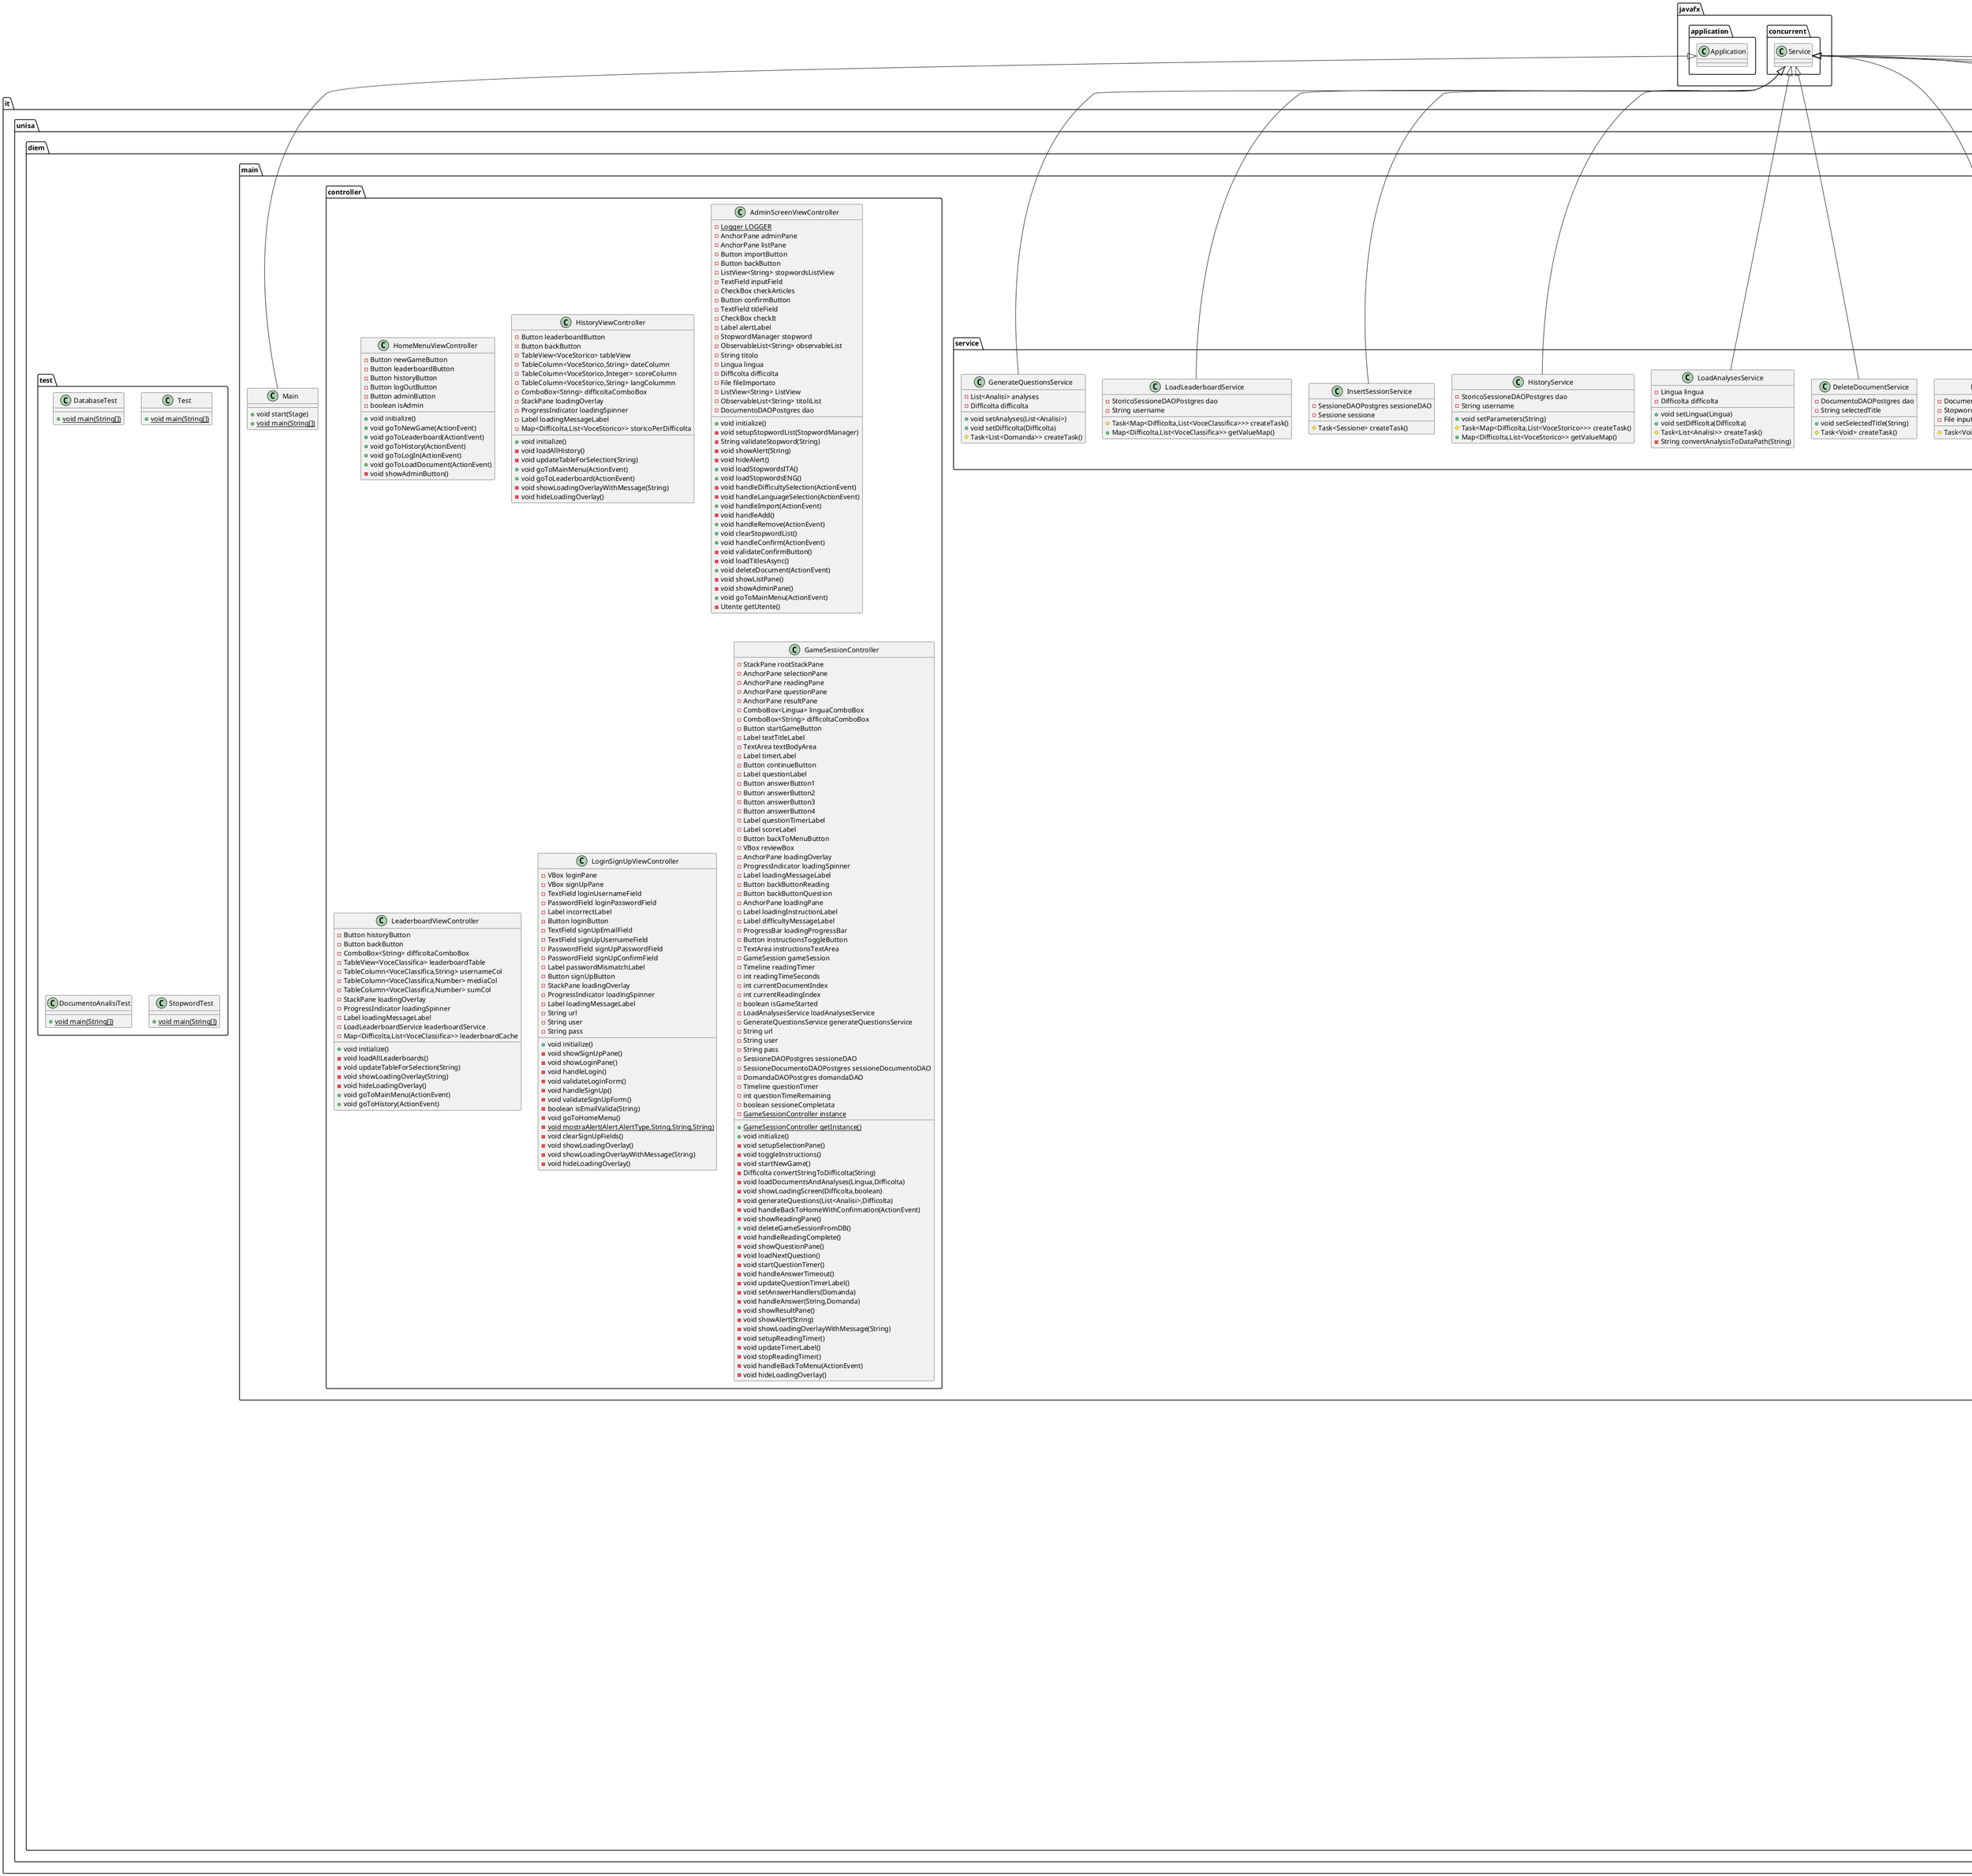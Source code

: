 @startuml
class it.unisa.diem.model.gestione.sessione.DomandaFactory {
~ List<Domanda> listaDomande
~ List<Analisi> listaAnalisi
+ List<Domanda> generaDomande(Difficolta)
- Domanda generaDomandaFrequenza()
- Domanda generaDomandaConfronto()
- Domanda generaDomandaAssociazione()
- Domanda generaDomandaAssenza()
}


class it.unisa.diem.utility.SessionManager {
- {static} SessionManager instance
- Utente utenteLoggato
+ {static} SessionManager getInstance()
+ void login(Utente)
+ Utente getUtenteLoggato()
+ void logout()
+ boolean isLoggedIn()
}


class it.unisa.diem.dao.postgres.StoricoSessioneDAOPostgres {
- String url
- String user
- String pass
- SessioneDAOPostgres sessioneDAO
- UtenteDAOPostgres utenteDAO
+ SessioneDAOPostgres getSessioneDAO()
+ List<StoricoSessione> selectByUser(String)
+ Optional<StoricoSessione> selectById(long)
+ List<StoricoSessione> selectAll()
+ List<VoceStorico> selectByLastSessions(String,Difficolta)
+ List<VoceClassifica> selectByTopRanking(Difficolta)
- VoceClassifica getLeaderboard(ResultSet)
- StoricoSessione getSessionHistory(ResultSet)
- Sessione getSession(long)
- VoceStorico getLastSessions(ResultSet)
}


class it.unisa.diem.exceptions.DeleteException {
}
interface it.unisa.diem.dao.interfacce.SessioneDocumentoDAO {
~ List<Documento> selectDocumentsBySession(long)
}

class it.unisa.diem.model.gestione.analisi.Documento {
- String titolo
- Lingua lingua
- Difficolta difficolta
- String path
- List<String> testo
+ String getTitolo()
+ Lingua getLingua()
+ String getPath()
+ void setPath(String)
+ Difficolta getDifficolta()
+ List<String> getTesto()
+ void convertiTxtToBin(File)
+ {static} Documento leggiDocumento(String)
- {static} void getAttributes(String,Documento)
+ void eliminaDocumento()
+ String toString()
}


class it.unisa.diem.main.service.LoginService {
- String username
- String password
- UtenteDAOPostgres utentePostgres
# Task<Utente> createTask()
}


class it.unisa.diem.main.service.LoadTitlesService {
- DocumentoDAOPostgres dao
# Task<List<String>> createTask()
}


class it.unisa.diem.main.service.InsertQuestionsService {
- DomandaDAOPostgres domandaDAO
- List<Domanda> domande
# Task<Boolean> createTask()
}


enum it.unisa.diem.utility.TipoDomanda {
+  FREQUENZA
+  CONFRONTO
+  ASSOCIAZIONE
+  ASSENZA
}

class it.unisa.diem.test.DatabaseTest {
+ {static} void main(String[])
}

class it.unisa.diem.model.gestione.sessione.Sessione {
- long id
- Utente utente
- boolean completato
- LocalDateTime inizio
- int punteggio
+ Utente getUtente()
+ LocalDateTime getInizio()
+ long getId()
+ int getPunteggio()
+ void setId(long)
+ void setPunteggio(int)
+ boolean isCompletato()
+ void setCompletato(boolean)
+ boolean equals(Object)
+ int hashCode()
}


interface it.unisa.diem.dao.interfacce.AnalisiDAO {
~ Optional<Analisi> selectAnalisiByTitle(String)
~ void insert(Analisi)
~ void delete(Analisi)
}

class it.unisa.diem.main.controller.HomeMenuViewController {
- Button newGameButton
- Button leaderboardButton
- Button historyButton
- Button logOutButton
- Button adminButton
- boolean isAdmin
+ void initialize()
+ void goToNewGame(ActionEvent)
+ void goToLeaderboard(ActionEvent)
+ void goToHistory(ActionEvent)
+ void goToLogIn(ActionEvent)
+ void goToLoadDocument(ActionEvent)
- void showAdminButton()
}


class it.unisa.diem.model.gestione.classifica.VoceClassifica {
- String username
- double mediaPunteggio
- int sommaPunteggio
+ String getUsername()
+ int getSommaPunteggio()
+ double getMediaPunteggio()
}


class it.unisa.diem.model.gestione.sessione.SessioneDocumento {
- long idSessione
- String nomeDocumento
+ long getIdSessione()
+ String getNomeDocumento()
+ boolean equals(Object)
+ int hashCode()
}


class it.unisa.diem.test.Test {
+ {static} void main(String[])
}

interface it.unisa.diem.dao.interfacce.StoricoSessioneDAO {
~ List<StoricoSessione> selectByUser(String)
}

interface it.unisa.diem.dao.interfacce.UtenteDAO {
~ boolean emailAlreadyExists(String)
~ boolean usernameAlreadyExists(String)
~ Optional<Utente> selectByUsername(String)
~ void update(String,Utente)
}

class it.unisa.diem.model.gestione.analisi.stopword.StopwordITA {
# String[] getArticoli()
# String[] getPreposizioni()
# String[] getPronomi()
# String[] getVerbiAvere()
# String[] getVerbiEssere()
# String[] getConnettiviCongiunzioni()
}

class it.unisa.diem.main.controller.HistoryViewController {
- Button leaderboardButton
- Button backButton
- TableView<VoceStorico> tableView
- TableColumn<VoceStorico,String> dateColumn
- TableColumn<VoceStorico,Integer> scoreColumn
- TableColumn<VoceStorico,String> langColummn
- ComboBox<String> difficoltaComboBox
- StackPane loadingOverlay
- ProgressIndicator loadingSpinner
- Label loadingMessageLabel
- Map<Difficolta,List<VoceStorico>> storicoPerDifficolta
+ void initialize()
- void loadAllHistory()
- void updateTableForSelection(String)
+ void goToMainMenu(ActionEvent)
+ void goToLeaderboard(ActionEvent)
- void showLoadingOverlayWithMessage(String)
- void hideLoadingOverlay()
}


class it.unisa.diem.utility.CryptoAlphabet {
+ {static} String alphabet
- {static} String alfabeto_cifrato
+ {static} String cripta(String)
+ {static} String decripta(String)
}


abstract class it.unisa.diem.model.gestione.analisi.stopword.StopwordManager {
- Documento documento
# Set<String> parole
+ Documento getDocumento()
+ void aggiungi(String)
+ List<String> getParole()
+ void rimuovi(String)
+ void modifica(String,String)
+ void caricaStopword(boolean,boolean,boolean,boolean,boolean,boolean)
- void aggiungiArray(String[])
# {abstract}String[] getArticoli()
# {abstract}String[] getPreposizioni()
# {abstract}String[] getPronomi()
# {abstract}String[] getVerbiAvere()
# {abstract}String[] getVerbiEssere()
# {abstract}String[] getConnettiviCongiunzioni()
+ String[] getPunteggiatura()
+ void clear()
+ String toString()
}


class it.unisa.diem.model.gestione.analisi.stopword.StopwordENG {
# String[] getArticoli()
# String[] getPreposizioni()
# String[] getPronomi()
# String[] getVerbiAvere()
# String[] getVerbiEssere()
# String[] getConnettiviCongiunzioni()
}

class it.unisa.diem.utility.AlertUtils {
+ {static} void mostraAlert(Alert.AlertType,String,String,String)
}

interface it.unisa.diem.dao.interfacce.NotEditableDAO {
~ List<T> selectAll()
~ void insert(T)
~ void delete(T)
}

class it.unisa.diem.model.gestione.sessione.VoceStorico {
- LocalDateTime dataFine
- int punteggio
- Lingua lingua
+ LocalDateTime getDataFine()
+ int getPunteggio()
+ Lingua getLingua()
}


class it.unisa.diem.dao.postgres.DocumentoDAOPostgres {
- String url
- String user
- String pass
+ Optional<Documento> selectByTitle(String)
+ List<Documento> selectAll()
+ List<String> selectAllTitles()
+ List<String> selectTitlesByLangAndDif(Lingua,Difficolta)
+ void insert(Documento)
+ void delete(Documento)
- Documento getDocument(ResultSet)
- void setDocumentForInsert(PreparedStatement,Documento)
- void setDocumentForDelete(PreparedStatement,Documento)
}


class it.unisa.diem.main.service.SignUpService {
- String email
- String username
- String password
- UtenteDAOPostgres utentePostgres
- boolean emailInUse
- boolean usernameInUse
+ boolean isEmailInUse()
+ boolean isUsernameInUse()
# Task<Boolean> createTask()
}


class it.unisa.diem.main.service.AnalisiService {
- Documento documento
- StopwordManager stopwordManager
- File inputFile
# Task<Void> createTask()
}


class it.unisa.diem.main.service.DeleteDocumentService {
- DocumentoDAOPostgres dao
- String selectedTitle
+ void setSelectedTitle(String)
# Task<Void> createTask()
}


class it.unisa.diem.test.DocumentoAnalisiTest {
+ {static} void main(String[])
}

enum it.unisa.diem.model.gestione.utenti.Ruolo {
+  USER
+  ADMIN
}

class it.unisa.diem.model.gestione.utenti.SicurezzaPassword {
- {static} int ITERATION_COUNT
- {static} int KEY_LENGTH
+ {static} String hashPassword(String,byte[])
+ {static} byte[] generaSalt()
+ {static} boolean verificaPassword(String,String,byte[])
}


class it.unisa.diem.main.controller.AdminScreenViewController {
- {static} Logger LOGGER
- AnchorPane adminPane
- AnchorPane listPane
- Button importButton
- Button backButton
- ListView<String> stopwordsListView
- TextField inputField
- CheckBox checkArticles
- Button confirmButton
- TextField titleField
- CheckBox checkIt
- Label alertLabel
- StopwordManager stopword
- ObservableList<String> observableList
- String titolo
- Lingua lingua
- Difficolta difficolta
- File fileImportato
- ListView<String> ListView
- ObservableList<String> titoliList
- DocumentoDAOPostgres dao
+ void initialize()
- void setupStopwordList(StopwordManager)
- String validateStopword(String)
- void showAlert(String)
- void hideAlert()
+ void loadStopwordsITA()
+ void loadStopwordsENG()
- void handleDifficultySelection(ActionEvent)
- void handleLanguageSelection(ActionEvent)
+ void handleImport(ActionEvent)
- void handleAdd()
+ void handleRemove(ActionEvent)
+ void clearStopwordList()
+ void handleConfirm(ActionEvent)
- void validateConfirmButton()
- void loadTitlesAsync()
+ void deleteDocument(ActionEvent)
- void showListPane()
- void showAdminPane()
+ void goToMainMenu(ActionEvent)
- Utente getUtente()
}


interface it.unisa.diem.dao.interfacce.ReadOnlyDAO {
~ List<T> selectAll()
~ Optional<T> selectById(long)
}

interface it.unisa.diem.dao.interfacce.DAO {
~ List<T> selectAll()
~ void insert(T)
~ void update(T)
~ void delete(T)
}

class it.unisa.diem.main.service.LoadAnalysesService {
- Lingua lingua
- Difficolta difficolta
+ void setLingua(Lingua)
+ void setDifficolta(Difficolta)
# Task<List<Analisi>> createTask()
- String convertAnalysisToDataPath(String)
}


class it.unisa.diem.main.service.HistoryService {
- StoricoSessioneDAOPostgres dao
- String username
+ void setParameters(String)
# Task<Map<Difficolta,List<VoceStorico>>> createTask()
+ Map<Difficolta,List<VoceStorico>> getValueMap()
}


class it.unisa.diem.dao.postgres.DomandaDAOPostgres {
- String url
- String user
- String pass
- SessioneDAOPostgres sessioneDAO
+ Optional<Domanda> selectById(long)
+ List<Domanda> selectAll()
+ void insert(Domanda)
+ void update(Domanda)
+ void delete(Domanda)
- Domanda getQuestion(ResultSet)
- Sessione getSession(long)
- void setQuestionForInsert(PreparedStatement,Domanda)
- void setQuestionForUpdate(PreparedStatement,Domanda)
- void setQuestionForDelete(PreparedStatement,Domanda)
+ void deleteBySessioneId(long)
}


interface it.unisa.diem.dao.interfacce.SessioneDAO {
~ Optional<Sessione> selectByUser(String)
~ Optional<Sessione> selectById(long)
}

class it.unisa.diem.dao.postgres.SessioneDAOPostgres {
- String url
- String user
- String pass
- UtenteDAOPostgres utenteDAO
+ UtenteDAOPostgres getUtenteDAO()
+ Optional<Sessione> selectById(long)
+ Optional<Sessione> selectByUser(String)
+ List<Sessione> selectAll()
+ void insert(Sessione)
+ void update(Sessione)
+ void delete(Sessione)
+ void delete(long)
- Sessione getSession(ResultSet)
- Utente getUser(String)
- void setSessionForInsert(PreparedStatement,Sessione)
- void setSessionForUpdate(PreparedStatement,Sessione)
- void setSessionForDelete(PreparedStatement,Sessione)
}


class it.unisa.diem.main.Main {
+ void start(Stage)
+ {static} void main(String[])
}

class it.unisa.diem.model.gestione.utenti.Utente {
- String username
- String email
- String hashedPassword
- Ruolo ruolo
- byte[] salt
+ String getUsername()
+ void setUsername(String)
+ void setEmail(String)
+ void setHashedPassword(String)
+ void setRuolo(Ruolo)
+ String getEmail()
+ String getHashedPassword()
+ Ruolo getRuolo()
+ byte[] getSalt()
+ boolean equals(Object)
+ String toString()
}


enum it.unisa.diem.model.gestione.analisi.Difficolta {
+  FACILE
+  INTERMEDIO
+  DIFFICILE
}

class it.unisa.diem.test.StopwordTest {
+ {static} void main(String[])
}

class it.unisa.diem.main.service.InsertSessionService {
- SessioneDAOPostgres sessioneDAO
- Sessione sessione
# Task<Sessione> createTask()
}


interface it.unisa.diem.dao.interfacce.DocumentoDAO {
~ Optional<Documento> selectByTitle(String)
~ List<String> selectAllTitles()
~ List<String> selectTitlesByLangAndDif(Lingua,Difficolta)
}

class it.unisa.diem.main.controller.LeaderboardViewController {
- Button historyButton
- Button backButton
- ComboBox<String> difficoltaComboBox
- TableView<VoceClassifica> leaderboardTable
- TableColumn<VoceClassifica,String> usernameCol
- TableColumn<VoceClassifica,Number> mediaCol
- TableColumn<VoceClassifica,Number> sumCol
- StackPane loadingOverlay
- ProgressIndicator loadingSpinner
- Label loadingMessageLabel
- LoadLeaderboardService leaderboardService
- Map<Difficolta,List<VoceClassifica>> leaderboardCache
+ void initialize()
- void loadAllLeaderboards()
- void updateTableForSelection(String)
- void showLoadingOverlay(String)
- void hideLoadingOverlay()
+ void goToMainMenu(ActionEvent)
+ void goToHistory(ActionEvent)
}


class it.unisa.diem.dao.postgres.UtenteDAOPostgres {
- String url
- String user
- String pass
+ boolean emailAlreadyExists(String)
+ boolean usernameAlreadyExists(String)
+ Optional<Utente> selectByUsername(String)
+ List<Utente> selectAll()
+ void insert(Utente)
+ void update(Utente)
+ void update(String,Utente)
+ void delete(Utente)
- Utente getUser(ResultSet)
- void setUserForInsert(PreparedStatement,Utente)
- void setUserForUpdate(PreparedStatement,Utente)
- void setUserForUpdate(PreparedStatement,String,Utente)
- void setUserForDelete(PreparedStatement,Utente)
}


class it.unisa.diem.utility.PropertiesLoader {
- {static} Properties prop
+ {static} void init()
+ {static} String getProperty(String)
}


enum it.unisa.diem.model.gestione.analisi.Lingua {
+  ITA
+  ENG
}

interface it.unisa.diem.dao.interfacce.DomandaDAO {
~ Optional<Domanda> selectById(long)
}

class it.unisa.diem.model.gestione.sessione.GameSession {
- Utente utente
- Lingua lingua
- Difficolta difficolta
- long sessioneId
- List<Analisi> analyses
- List<Domanda> domande
- int currentQuestionIndex
- int score
+ Utente getUtente()
+ Lingua getLingua()
+ Difficolta getDifficolta()
+ List<Analisi> getAnalyses()
+ void setAnalyses(List<Analisi>)
+ List<Domanda> getDomande()
+ void setDomande(List<Domanda>)
+ int getCurrentQuestionIndex()
+ void setCurrentQuestionIndex(int)
+ int getScore()
+ void setScore(int)
+ Domanda getCurrentQuestion()
+ boolean hasNextQuestion()
+ void incrementQuestionIndex()
+ void incrementScore()
+ long getSessioneId()
+ void setSessioneId(long)
}


class it.unisa.diem.utility.SceneLoader {
+ {static} void load(String,Control)
}

class it.unisa.diem.model.gestione.sessione.Domanda {
- long id
- Sessione sessione
- int numeroDomanda
- String testoDomanda
- TipoDomanda tipo
- List<String> opzioni
- String rispostaCorretta
- String rispostaUtente
- int tempoLimiteSecondi
+ String getTestoDomanda()
+ TipoDomanda getTipo()
+ List<String> getOpzioni()
+ String getRispostaCorretta()
+ int getTempoLimiteSecondi()
+ boolean verificaRisposta(String)
+ long getId()
+ Sessione getSessione()
+ int getNumeroDomanda()
+ void setId(long)
+ boolean equals(Object)
+ void setSessione(Sessione)
+ void setNumeroDomanda(int)
+ String getRispostaUtente()
+ void setRispostaUtente(String)
+ int hashCode()
}


class it.unisa.diem.main.controller.LoginSignUpViewController {
- VBox loginPane
- VBox signUpPane
- TextField loginUsernameField
- PasswordField loginPasswordField
- Label incorrectLabel
- Button loginButton
- TextField signUpEmailField
- TextField signUpUsernameField
- PasswordField signUpPasswordField
- PasswordField signUpConfirmField
- Label passwordMismatchLabel
- Button signUpButton
- StackPane loadingOverlay
- ProgressIndicator loadingSpinner
- Label loadingMessageLabel
- String url
- String user
- String pass
+ void initialize()
- void showSignUpPane()
- void showLoginPane()
- void handleLogin()
- void validateLoginForm()
- void handleSignUp()
- void validateSignUpForm()
- boolean isEmailValida(String)
- void goToHomeMenu()
- {static} void mostraAlert(Alert.AlertType,String,String,String)
- void clearSignUpFields()
- void showLoadingOverlay()
- void showLoadingOverlayWithMessage(String)
- void hideLoadingOverlay()
}


class it.unisa.diem.exceptions.DBException {
}
class it.unisa.diem.main.service.LoadLeaderboardService {
- StoricoSessioneDAOPostgres dao
- String username
# Task<Map<Difficolta,List<VoceClassifica>>> createTask()
+ Map<Difficolta,List<VoceClassifica>> getValueMap()
}


class it.unisa.diem.dao.postgres.AnalisiDAOPostgres {
- String url
- String user
- String password
+ Optional<Analisi> selectAnalisiByTitle(String)
+ List<Analisi> selectAll()
+ void insert(Analisi)
+ void delete(Analisi)
- Analisi getAnalisi(ResultSet)
}


class it.unisa.diem.model.gestione.analisi.Analisi {
- Documento documento
- Map<String,Integer> frequenzeTesto
- Lingua linguaAnalisi
- Difficolta difficoltaAnalisi
- String titolo
- StopwordManager stopwordAnalisi
- String pathAnalisi
+ Documento getDocumento()
+ String getTitolo()
+ String getPathAnalisi()
+ Map<String,Integer> getFrequenzeTesto()
- List<String> getWordsDocument()
+ Map<String,Integer> analizza()
+ void caricaAnalisi()
+ {static} Analisi leggiAnalisi(Documento)
- {static} String recuperaAnalisiPath(Documento)
+ void eliminaAnalisi()
+ String toString()
}


class it.unisa.diem.dao.postgres.SessioneDocumentoDAOPostgres {
- String url
- String user
- String pass
+ List<Documento> selectDocumentsBySession(long)
+ List<SessioneDocumento> selectAll()
+ void insert(SessioneDocumento)
+ void delete(SessioneDocumento)
- Documento getDocument(ResultSet)
- SessioneDocumento getSessionDocument(ResultSet)
+ void deleteBySessioneId(long)
}


class it.unisa.diem.model.gestione.sessione.StoricoSessione {
- LocalDateTime dataFine
- Lingua lingua
- Difficolta difficolta
+ LocalDateTime getDataFine()
+ boolean equals(Object)
+ int hashCode()
+ String toString()
+ Lingua getLingua()
+ void setLingua(Lingua)
+ Difficolta getDifficolta()
+ void setDifficolta(Difficolta)
}


class it.unisa.diem.main.controller.GameSessionController {
- StackPane rootStackPane
- AnchorPane selectionPane
- AnchorPane readingPane
- AnchorPane questionPane
- AnchorPane resultPane
- ComboBox<Lingua> linguaComboBox
- ComboBox<String> difficoltaComboBox
- Button startGameButton
- Label textTitleLabel
- TextArea textBodyArea
- Label timerLabel
- Button continueButton
- Label questionLabel
- Button answerButton1
- Button answerButton2
- Button answerButton3
- Button answerButton4
- Label questionTimerLabel
- Label scoreLabel
- Button backToMenuButton
- VBox reviewBox
- AnchorPane loadingOverlay
- ProgressIndicator loadingSpinner
- Label loadingMessageLabel
- Button backButtonReading
- Button backButtonQuestion
- AnchorPane loadingPane
- Label loadingInstructionLabel
- Label difficultyMessageLabel
- ProgressBar loadingProgressBar
- Button instructionsToggleButton
- TextArea instructionsTextArea
- GameSession gameSession
- Timeline readingTimer
- int readingTimeSeconds
- int currentDocumentIndex
- int currentReadingIndex
- boolean isGameStarted
- LoadAnalysesService loadAnalysesService
- GenerateQuestionsService generateQuestionsService
- String url
- String user
- String pass
- SessioneDAOPostgres sessioneDAO
- SessioneDocumentoDAOPostgres sessioneDocumentoDAO
- DomandaDAOPostgres domandaDAO
- Timeline questionTimer
- int questionTimeRemaining
- boolean sessioneCompletata
- {static} GameSessionController instance
+ {static} GameSessionController getInstance()
+ void initialize()
- void setupSelectionPane()
- void toggleInstructions()
- void startNewGame()
- Difficolta convertStringToDifficolta(String)
- void loadDocumentsAndAnalyses(Lingua,Difficolta)
- void showLoadingScreen(Difficolta,boolean)
- void generateQuestions(List<Analisi>,Difficolta)
- void handleBackToHomeWithConfirmation(ActionEvent)
- void showReadingPane()
+ void deleteGameSessionFromDB()
- void handleReadingComplete()
- void showQuestionPane()
- void loadNextQuestion()
- void startQuestionTimer()
- void handleAnswerTimeout()
- void updateQuestionTimerLabel()
- void setAnswerHandlers(Domanda)
- void handleAnswer(String,Domanda)
- void showResultPane()
- void showAlert(String)
- void showLoadingOverlayWithMessage(String)
- void setupReadingTimer()
- void updateTimerLabel()
- void stopReadingTimer()
- void handleBackToMenu(ActionEvent)
- void hideLoadingOverlay()
}


class it.unisa.diem.main.service.GenerateQuestionsService {
- List<Analisi> analyses
- Difficolta difficolta
+ void setAnalyses(List<Analisi>)
+ void setDifficolta(Difficolta)
# Task<List<Domanda>> createTask()
}




it.unisa.diem.dao.interfacce.StoricoSessioneDAO <|.. it.unisa.diem.dao.postgres.StoricoSessioneDAOPostgres
it.unisa.diem.exceptions.RuntimeException <|-- it.unisa.diem.exceptions.DeleteException
it.unisa.diem.dao.interfacce.NotEditableDAO <|-- it.unisa.diem.dao.interfacce.SessioneDocumentoDAO
javafx.concurrent.Service <|-- it.unisa.diem.main.service.LoginService
javafx.concurrent.Service <|-- it.unisa.diem.main.service.LoadTitlesService
javafx.concurrent.Service <|-- it.unisa.diem.main.service.InsertQuestionsService
it.unisa.diem.dao.interfacce.NotEditableDAO <|-- it.unisa.diem.dao.interfacce.AnalisiDAO
it.unisa.diem.dao.interfacce.ReadOnlyDAO <|-- it.unisa.diem.dao.interfacce.StoricoSessioneDAO
it.unisa.diem.dao.interfacce.DAO <|-- it.unisa.diem.dao.interfacce.UtenteDAO
it.unisa.diem.model.gestione.analisi.stopword.StopwordManager <|-- it.unisa.diem.model.gestione.analisi.stopword.StopwordITA
it.unisa.diem.model.gestione.analisi.stopword.StopwordManager <|-- it.unisa.diem.model.gestione.analisi.stopword.StopwordENG
it.unisa.diem.dao.interfacce.DocumentoDAO <|.. it.unisa.diem.dao.postgres.DocumentoDAOPostgres
javafx.concurrent.Service <|-- it.unisa.diem.main.service.SignUpService
javafx.concurrent.Service <|-- it.unisa.diem.main.service.AnalisiService
javafx.concurrent.Service <|-- it.unisa.diem.main.service.DeleteDocumentService
javafx.concurrent.Service <|-- it.unisa.diem.main.service.LoadAnalysesService
javafx.concurrent.Service <|-- it.unisa.diem.main.service.HistoryService
it.unisa.diem.dao.interfacce.DomandaDAO <|.. it.unisa.diem.dao.postgres.DomandaDAOPostgres
it.unisa.diem.dao.interfacce.DAO <|-- it.unisa.diem.dao.interfacce.SessioneDAO
it.unisa.diem.dao.interfacce.SessioneDAO <|.. it.unisa.diem.dao.postgres.SessioneDAOPostgres
javafx.application.Application <|-- it.unisa.diem.main.Main
javafx.concurrent.Service <|-- it.unisa.diem.main.service.InsertSessionService
it.unisa.diem.dao.interfacce.NotEditableDAO <|-- it.unisa.diem.dao.interfacce.DocumentoDAO
it.unisa.diem.dao.interfacce.UtenteDAO <|.. it.unisa.diem.dao.postgres.UtenteDAOPostgres
it.unisa.diem.dao.interfacce.DAO <|-- it.unisa.diem.dao.interfacce.DomandaDAO
it.unisa.diem.exceptions.Exception <|-- it.unisa.diem.exceptions.DBException
javafx.concurrent.Service <|-- it.unisa.diem.main.service.LoadLeaderboardService
it.unisa.diem.dao.interfacce.AnalisiDAO <|.. it.unisa.diem.dao.postgres.AnalisiDAOPostgres
it.unisa.diem.dao.interfacce.SessioneDocumentoDAO <|.. it.unisa.diem.dao.postgres.SessioneDocumentoDAOPostgres
it.unisa.diem.model.gestione.sessione.Sessione <|-- it.unisa.diem.model.gestione.sessione.StoricoSessione
javafx.concurrent.Service <|-- it.unisa.diem.main.service.GenerateQuestionsService
@enduml